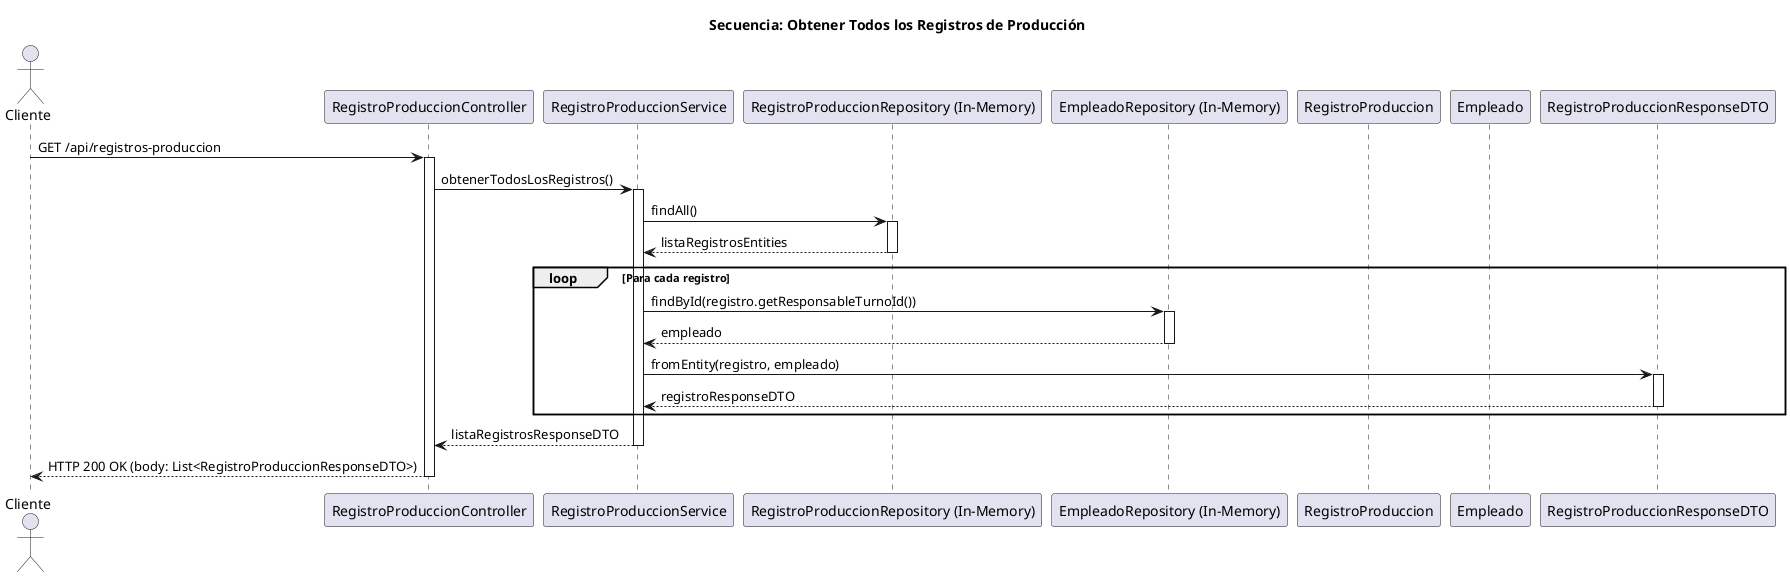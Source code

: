 @startuml sequence_registro_produccion_obtener_todos
title Secuencia: Obtener Todos los Registros de Producción

actor Cliente as User
participant "RegistroProduccionController" as Ctrl
participant "RegistroProduccionService" as Srv
participant "RegistroProduccionRepository (In-Memory)" as RepoProd
participant "EmpleadoRepository (In-Memory)" as RepoEmp
participant "RegistroProduccion" as ModelProd
participant "Empleado" as ModelEmp
participant "RegistroProduccionResponseDTO" as ResDTO

User -> Ctrl : GET /api/registros-produccion
activate Ctrl
Ctrl -> Srv : obtenerTodosLosRegistros()
activate Srv

Srv -> RepoProd : findAll()
activate RepoProd
RepoProd --> Srv : listaRegistrosEntities
deactivate RepoProd

loop Para cada registro
    Srv -> RepoEmp : findById(registro.getResponsableTurnoId())
    activate RepoEmp
    RepoEmp --> Srv : empleado
    deactivate RepoEmp
    
    Srv -> ResDTO : fromEntity(registro, empleado)
    activate ResDTO
    ResDTO --> Srv : registroResponseDTO
    deactivate ResDTO
end

Srv --> Ctrl : listaRegistrosResponseDTO
deactivate Srv
Ctrl --> User : HTTP 200 OK (body: List<RegistroProduccionResponseDTO>)
deactivate Ctrl

@enduml
